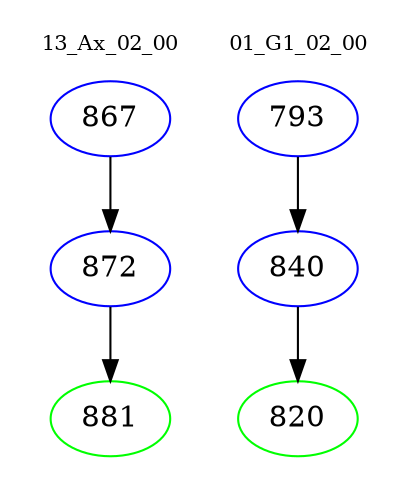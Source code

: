 digraph{
subgraph cluster_0 {
color = white
label = "13_Ax_02_00";
fontsize=10;
T0_867 [label="867", color="blue"]
T0_867 -> T0_872 [color="black"]
T0_872 [label="872", color="blue"]
T0_872 -> T0_881 [color="black"]
T0_881 [label="881", color="green"]
}
subgraph cluster_1 {
color = white
label = "01_G1_02_00";
fontsize=10;
T1_793 [label="793", color="blue"]
T1_793 -> T1_840 [color="black"]
T1_840 [label="840", color="blue"]
T1_840 -> T1_820 [color="black"]
T1_820 [label="820", color="green"]
}
}
